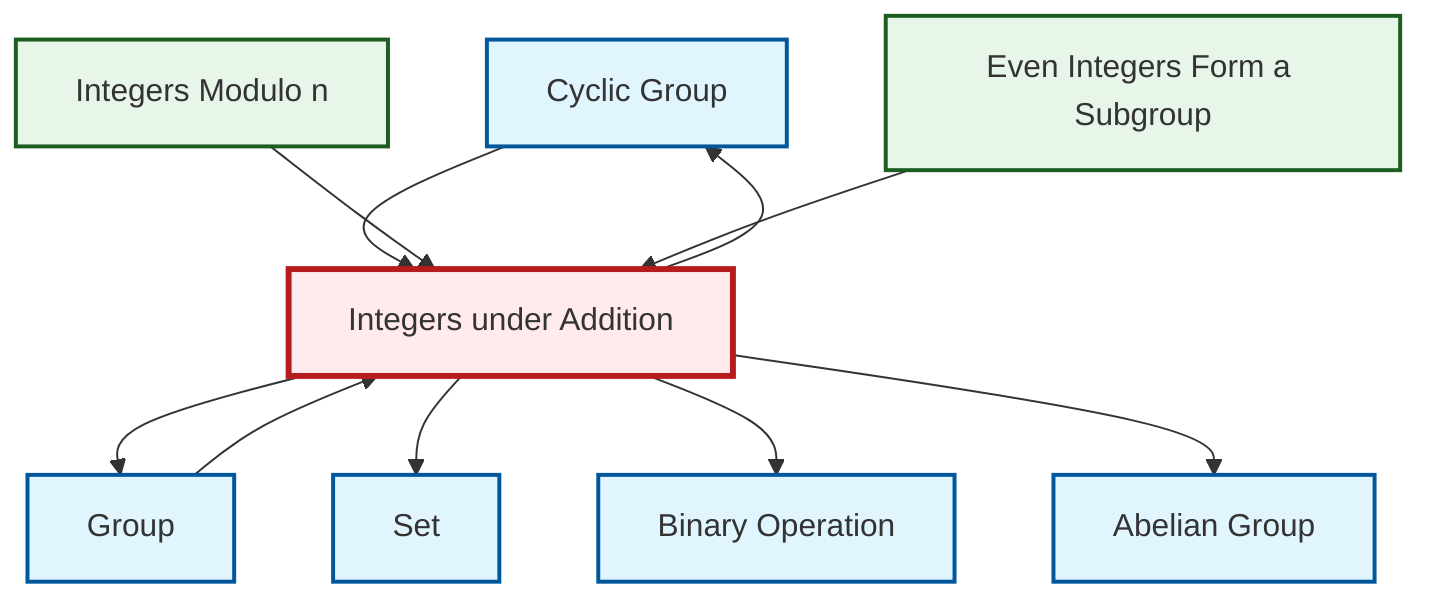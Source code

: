 graph TD
    classDef definition fill:#e1f5fe,stroke:#01579b,stroke-width:2px
    classDef theorem fill:#f3e5f5,stroke:#4a148c,stroke-width:2px
    classDef axiom fill:#fff3e0,stroke:#e65100,stroke-width:2px
    classDef example fill:#e8f5e9,stroke:#1b5e20,stroke-width:2px
    classDef current fill:#ffebee,stroke:#b71c1c,stroke-width:3px
    def-cyclic-group["Cyclic Group"]:::definition
    ex-quotient-integers-mod-n["Integers Modulo n"]:::example
    ex-integers-addition["Integers under Addition"]:::example
    def-abelian-group["Abelian Group"]:::definition
    ex-even-integers-subgroup["Even Integers Form a Subgroup"]:::example
    def-group["Group"]:::definition
    def-set["Set"]:::definition
    def-binary-operation["Binary Operation"]:::definition
    ex-integers-addition --> def-group
    ex-integers-addition --> def-set
    ex-integers-addition --> def-binary-operation
    def-cyclic-group --> ex-integers-addition
    ex-integers-addition --> def-cyclic-group
    ex-quotient-integers-mod-n --> ex-integers-addition
    ex-integers-addition --> def-abelian-group
    ex-even-integers-subgroup --> ex-integers-addition
    def-group --> ex-integers-addition
    class ex-integers-addition current